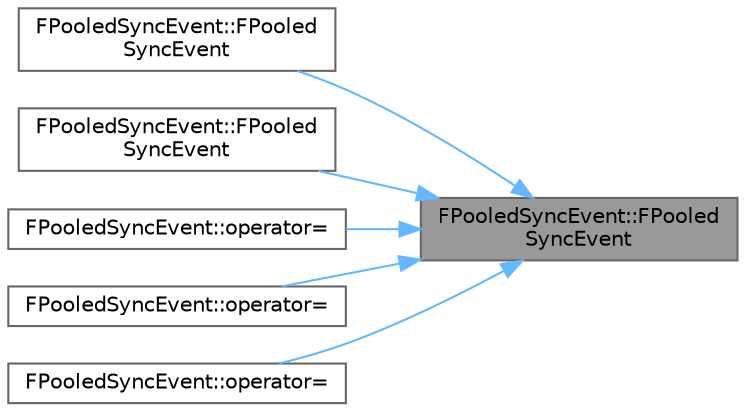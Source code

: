 digraph "FPooledSyncEvent::FPooledSyncEvent"
{
 // INTERACTIVE_SVG=YES
 // LATEX_PDF_SIZE
  bgcolor="transparent";
  edge [fontname=Helvetica,fontsize=10,labelfontname=Helvetica,labelfontsize=10];
  node [fontname=Helvetica,fontsize=10,shape=box,height=0.2,width=0.4];
  rankdir="RL";
  Node1 [id="Node000001",label="FPooledSyncEvent::FPooled\lSyncEvent",height=0.2,width=0.4,color="gray40", fillcolor="grey60", style="filled", fontcolor="black",tooltip=" "];
  Node1 -> Node2 [id="edge1_Node000001_Node000002",dir="back",color="steelblue1",style="solid",tooltip=" "];
  Node2 [id="Node000002",label="FPooledSyncEvent::FPooled\lSyncEvent",height=0.2,width=0.4,color="grey40", fillcolor="white", style="filled",URL="$dc/d8d/structFPooledSyncEvent.html#a3f928fa6b5ca8c88866e9e099953b256",tooltip=" "];
  Node1 -> Node3 [id="edge2_Node000001_Node000003",dir="back",color="steelblue1",style="solid",tooltip=" "];
  Node3 [id="Node000003",label="FPooledSyncEvent::FPooled\lSyncEvent",height=0.2,width=0.4,color="grey40", fillcolor="white", style="filled",URL="$dc/d8d/structFPooledSyncEvent.html#aac9b94c623dcbe079cd18418f734c0ee",tooltip=" "];
  Node1 -> Node4 [id="edge3_Node000001_Node000004",dir="back",color="steelblue1",style="solid",tooltip=" "];
  Node4 [id="Node000004",label="FPooledSyncEvent::operator=",height=0.2,width=0.4,color="grey40", fillcolor="white", style="filled",URL="$dc/d8d/structFPooledSyncEvent.html#ac604cd39a36c53b2f7e5bb390b25c7f0",tooltip=" "];
  Node1 -> Node5 [id="edge4_Node000001_Node000005",dir="back",color="steelblue1",style="solid",tooltip=" "];
  Node5 [id="Node000005",label="FPooledSyncEvent::operator=",height=0.2,width=0.4,color="grey40", fillcolor="white", style="filled",URL="$dc/d8d/structFPooledSyncEvent.html#a70a5ed43c750fe36e5ecf52d72087f3c",tooltip=" "];
  Node1 -> Node6 [id="edge5_Node000001_Node000006",dir="back",color="steelblue1",style="solid",tooltip=" "];
  Node6 [id="Node000006",label="FPooledSyncEvent::operator=",height=0.2,width=0.4,color="grey40", fillcolor="white", style="filled",URL="$dc/d8d/structFPooledSyncEvent.html#a075deb17d4410336cccd1bdb064d8488",tooltip=" "];
}
